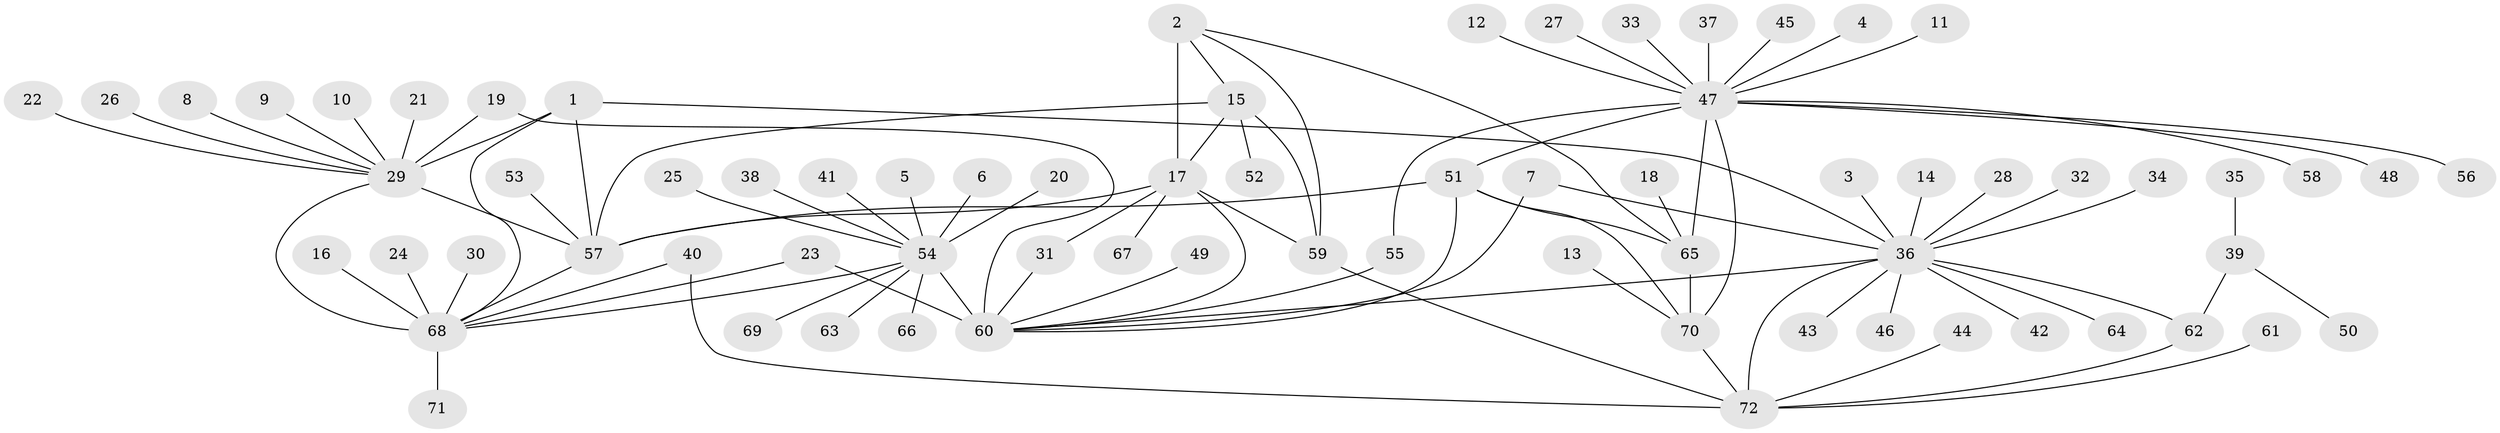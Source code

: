 // original degree distribution, {11: 0.020833333333333332, 12: 0.020833333333333332, 9: 0.041666666666666664, 8: 0.0763888888888889, 14: 0.006944444444444444, 10: 0.027777777777777776, 16: 0.013888888888888888, 6: 0.006944444444444444, 7: 0.027777777777777776, 1: 0.6319444444444444, 5: 0.006944444444444444, 2: 0.08333333333333333, 3: 0.034722222222222224}
// Generated by graph-tools (version 1.1) at 2025/02/03/09/25 03:02:43]
// undirected, 72 vertices, 94 edges
graph export_dot {
graph [start="1"]
  node [color=gray90,style=filled];
  1;
  2;
  3;
  4;
  5;
  6;
  7;
  8;
  9;
  10;
  11;
  12;
  13;
  14;
  15;
  16;
  17;
  18;
  19;
  20;
  21;
  22;
  23;
  24;
  25;
  26;
  27;
  28;
  29;
  30;
  31;
  32;
  33;
  34;
  35;
  36;
  37;
  38;
  39;
  40;
  41;
  42;
  43;
  44;
  45;
  46;
  47;
  48;
  49;
  50;
  51;
  52;
  53;
  54;
  55;
  56;
  57;
  58;
  59;
  60;
  61;
  62;
  63;
  64;
  65;
  66;
  67;
  68;
  69;
  70;
  71;
  72;
  1 -- 29 [weight=4.0];
  1 -- 36 [weight=1.0];
  1 -- 57 [weight=2.0];
  1 -- 68 [weight=1.0];
  2 -- 15 [weight=1.0];
  2 -- 17 [weight=4.0];
  2 -- 59 [weight=1.0];
  2 -- 65 [weight=1.0];
  3 -- 36 [weight=1.0];
  4 -- 47 [weight=1.0];
  5 -- 54 [weight=1.0];
  6 -- 54 [weight=1.0];
  7 -- 36 [weight=1.0];
  7 -- 60 [weight=1.0];
  8 -- 29 [weight=1.0];
  9 -- 29 [weight=1.0];
  10 -- 29 [weight=1.0];
  11 -- 47 [weight=1.0];
  12 -- 47 [weight=1.0];
  13 -- 70 [weight=1.0];
  14 -- 36 [weight=1.0];
  15 -- 17 [weight=4.0];
  15 -- 52 [weight=1.0];
  15 -- 57 [weight=1.0];
  15 -- 59 [weight=1.0];
  16 -- 68 [weight=1.0];
  17 -- 31 [weight=1.0];
  17 -- 57 [weight=2.0];
  17 -- 59 [weight=4.0];
  17 -- 60 [weight=1.0];
  17 -- 67 [weight=1.0];
  18 -- 65 [weight=1.0];
  19 -- 29 [weight=1.0];
  19 -- 60 [weight=1.0];
  20 -- 54 [weight=1.0];
  21 -- 29 [weight=1.0];
  22 -- 29 [weight=1.0];
  23 -- 60 [weight=1.0];
  23 -- 68 [weight=1.0];
  24 -- 68 [weight=1.0];
  25 -- 54 [weight=1.0];
  26 -- 29 [weight=1.0];
  27 -- 47 [weight=1.0];
  28 -- 36 [weight=1.0];
  29 -- 57 [weight=4.0];
  29 -- 68 [weight=4.0];
  30 -- 68 [weight=1.0];
  31 -- 60 [weight=1.0];
  32 -- 36 [weight=1.0];
  33 -- 47 [weight=1.0];
  34 -- 36 [weight=1.0];
  35 -- 39 [weight=1.0];
  36 -- 42 [weight=1.0];
  36 -- 43 [weight=1.0];
  36 -- 46 [weight=1.0];
  36 -- 60 [weight=1.0];
  36 -- 62 [weight=5.0];
  36 -- 64 [weight=1.0];
  36 -- 72 [weight=5.0];
  37 -- 47 [weight=1.0];
  38 -- 54 [weight=1.0];
  39 -- 50 [weight=1.0];
  39 -- 62 [weight=1.0];
  40 -- 68 [weight=1.0];
  40 -- 72 [weight=1.0];
  41 -- 54 [weight=1.0];
  44 -- 72 [weight=1.0];
  45 -- 47 [weight=1.0];
  47 -- 48 [weight=1.0];
  47 -- 51 [weight=4.0];
  47 -- 55 [weight=1.0];
  47 -- 56 [weight=1.0];
  47 -- 58 [weight=1.0];
  47 -- 65 [weight=4.0];
  47 -- 70 [weight=4.0];
  49 -- 60 [weight=1.0];
  51 -- 57 [weight=1.0];
  51 -- 60 [weight=1.0];
  51 -- 65 [weight=1.0];
  51 -- 70 [weight=1.0];
  53 -- 57 [weight=1.0];
  54 -- 60 [weight=10.0];
  54 -- 63 [weight=1.0];
  54 -- 66 [weight=1.0];
  54 -- 68 [weight=1.0];
  54 -- 69 [weight=1.0];
  55 -- 60 [weight=1.0];
  57 -- 68 [weight=1.0];
  59 -- 72 [weight=1.0];
  61 -- 72 [weight=1.0];
  62 -- 72 [weight=1.0];
  65 -- 70 [weight=1.0];
  68 -- 71 [weight=1.0];
  70 -- 72 [weight=1.0];
}
